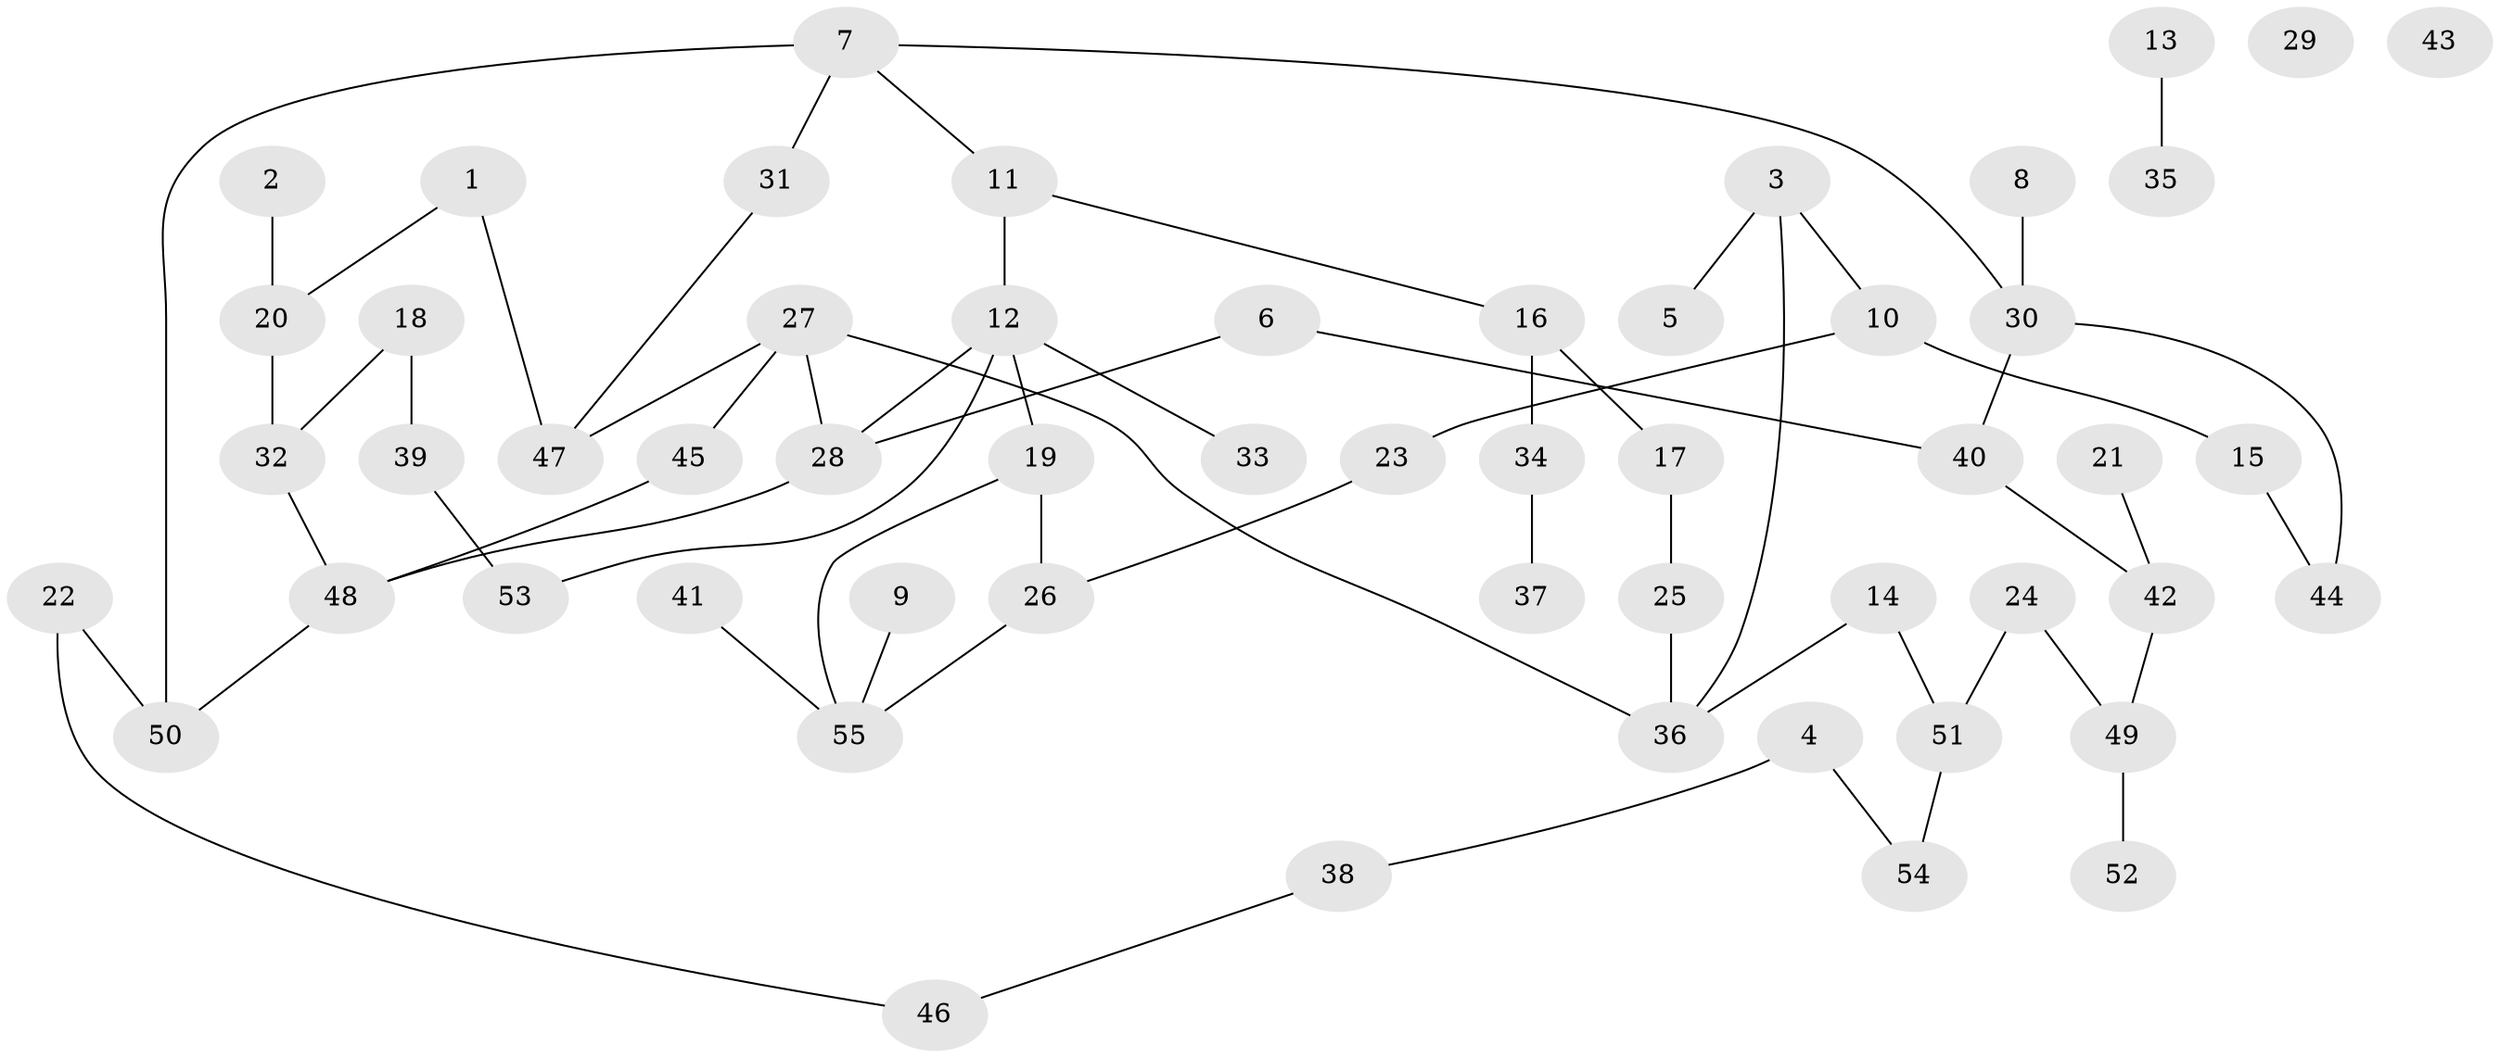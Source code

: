 // coarse degree distribution, {2: 0.24242424242424243, 1: 0.21212121212121213, 3: 0.2727272727272727, 4: 0.15151515151515152, 0: 0.06060606060606061, 5: 0.06060606060606061}
// Generated by graph-tools (version 1.1) at 2025/42/03/04/25 21:42:20]
// undirected, 55 vertices, 63 edges
graph export_dot {
graph [start="1"]
  node [color=gray90,style=filled];
  1;
  2;
  3;
  4;
  5;
  6;
  7;
  8;
  9;
  10;
  11;
  12;
  13;
  14;
  15;
  16;
  17;
  18;
  19;
  20;
  21;
  22;
  23;
  24;
  25;
  26;
  27;
  28;
  29;
  30;
  31;
  32;
  33;
  34;
  35;
  36;
  37;
  38;
  39;
  40;
  41;
  42;
  43;
  44;
  45;
  46;
  47;
  48;
  49;
  50;
  51;
  52;
  53;
  54;
  55;
  1 -- 20;
  1 -- 47;
  2 -- 20;
  3 -- 5;
  3 -- 10;
  3 -- 36;
  4 -- 38;
  4 -- 54;
  6 -- 28;
  6 -- 40;
  7 -- 11;
  7 -- 30;
  7 -- 31;
  7 -- 50;
  8 -- 30;
  9 -- 55;
  10 -- 15;
  10 -- 23;
  11 -- 12;
  11 -- 16;
  12 -- 19;
  12 -- 28;
  12 -- 33;
  12 -- 53;
  13 -- 35;
  14 -- 36;
  14 -- 51;
  15 -- 44;
  16 -- 17;
  16 -- 34;
  17 -- 25;
  18 -- 32;
  18 -- 39;
  19 -- 26;
  19 -- 55;
  20 -- 32;
  21 -- 42;
  22 -- 46;
  22 -- 50;
  23 -- 26;
  24 -- 49;
  24 -- 51;
  25 -- 36;
  26 -- 55;
  27 -- 28;
  27 -- 36;
  27 -- 45;
  27 -- 47;
  28 -- 48;
  30 -- 40;
  30 -- 44;
  31 -- 47;
  32 -- 48;
  34 -- 37;
  38 -- 46;
  39 -- 53;
  40 -- 42;
  41 -- 55;
  42 -- 49;
  45 -- 48;
  48 -- 50;
  49 -- 52;
  51 -- 54;
}
